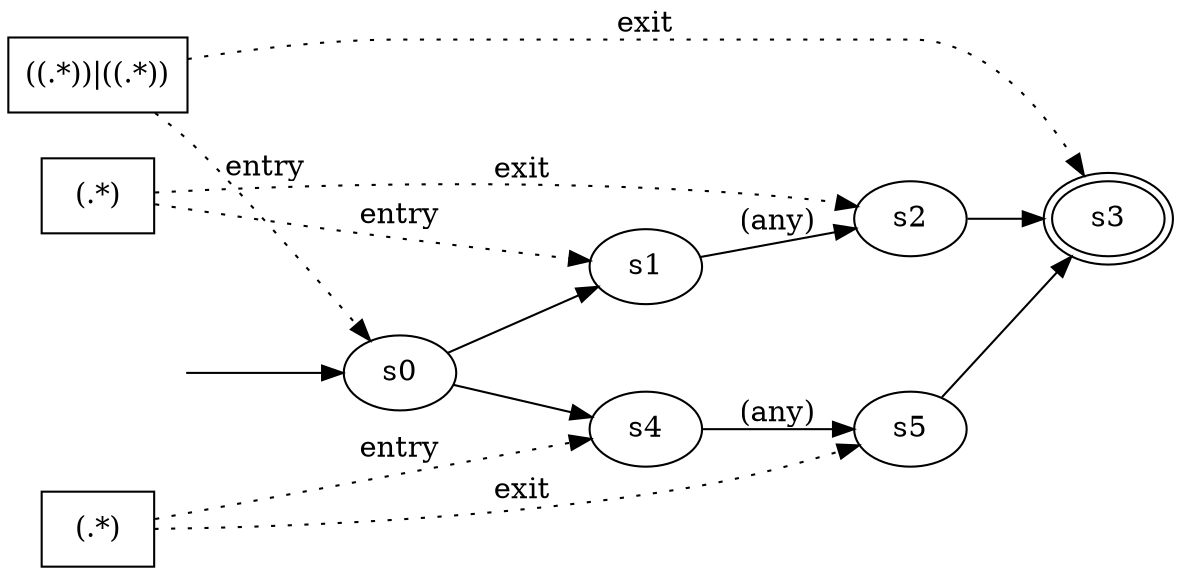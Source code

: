 // File in graphviz .dot format
// Example, create png file using: dot <filename> -Tpng -o out.png
digraph nfa {
rankdir=LR;
s0;
s1;
s2;
s3 [peripheries=2];
s4;
s5;
_start_ [style=invis];
_start_ -> s0
s0 -> s1;
s0 -> s4;
s1 -> s2 [label="(any)"];
s2 -> s3;
s4 -> s5 [label="(any)"];
s5 -> s3;
{
rank = same;
n0 [label="(.*)"][shape = box;];
n1 [label="(.*)"][shape = box;];
n2 [label="((.*))|((.*))"][shape = box;];
};
n0 -> s1 [label="entry"][style=dotted];
n0 -> s2 [label="exit"][style=dotted];
n1 -> s4 [label="entry"][style=dotted];
n1 -> s5 [label="exit"][style=dotted];
n2 -> s0 [label="entry"][style=dotted];
n2 -> s3 [label="exit"][style=dotted];
}